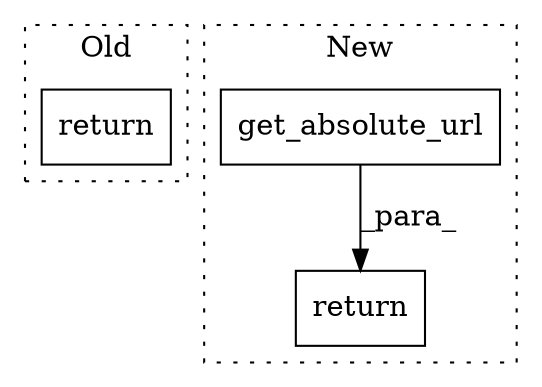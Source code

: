 digraph G {
subgraph cluster0 {
1 [label="return" a="41" s="1776" l="7" shape="box"];
label = "Old";
style="dotted";
}
subgraph cluster1 {
2 [label="get_absolute_url" a="32" s="1804" l="18" shape="box"];
3 [label="return" a="41" s="1776" l="7" shape="box"];
label = "New";
style="dotted";
}
2 -> 3 [label="_para_"];
}